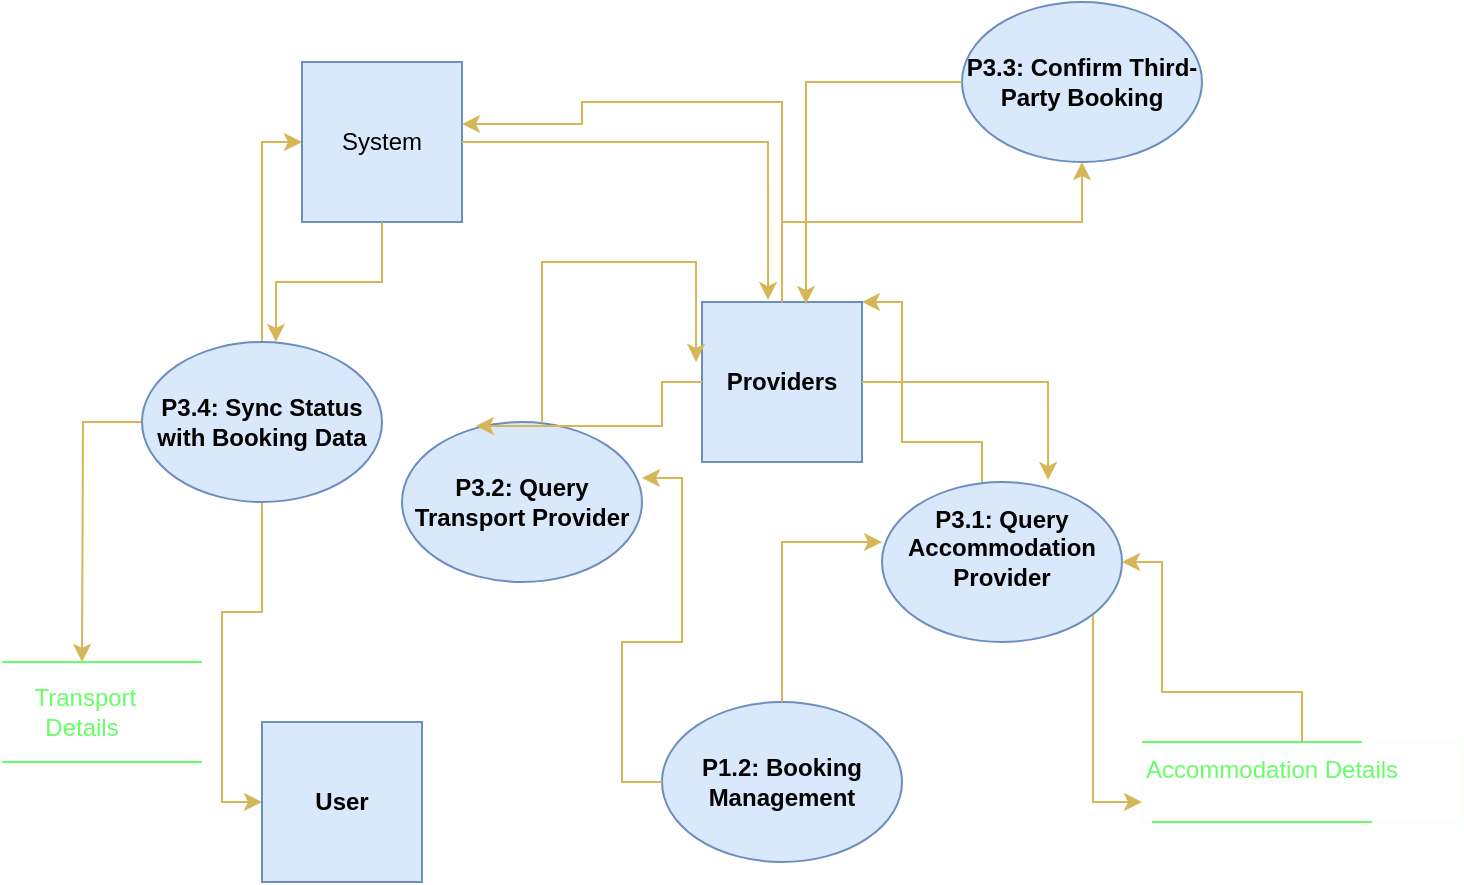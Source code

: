 <mxfile version="26.2.13">
  <diagram name="Page-1" id="3qZtqdcquCFcV4S7Fdgd">
    <mxGraphModel dx="874" dy="2085" grid="1" gridSize="10" guides="1" tooltips="1" connect="1" arrows="1" fold="1" page="1" pageScale="1" pageWidth="1169" pageHeight="1654" math="0" shadow="0">
      <root>
        <mxCell id="0" />
        <mxCell id="1" parent="0" />
        <mxCell id="1uN6SyRcfflf3LA_XtME-27" style="edgeStyle=orthogonalEdgeStyle;rounded=0;orthogonalLoop=1;jettySize=auto;html=1;entryX=0;entryY=0.5;entryDx=0;entryDy=0;fillColor=#fff2cc;strokeColor=#d6b656;" parent="1" source="1uN6SyRcfflf3LA_XtME-2" target="1uN6SyRcfflf3LA_XtME-25" edge="1">
          <mxGeometry relative="1" as="geometry" />
        </mxCell>
        <mxCell id="1uN6SyRcfflf3LA_XtME-45" style="edgeStyle=orthogonalEdgeStyle;rounded=0;orthogonalLoop=1;jettySize=auto;html=1;fillColor=#fff2cc;strokeColor=#d6b656;" parent="1" source="1uN6SyRcfflf3LA_XtME-2" edge="1">
          <mxGeometry relative="1" as="geometry">
            <mxPoint x="90" y="170" as="targetPoint" />
          </mxGeometry>
        </mxCell>
        <mxCell id="i5oc8GQ5xHpS2t8-Szg8-6" style="edgeStyle=orthogonalEdgeStyle;rounded=0;orthogonalLoop=1;jettySize=auto;html=1;entryX=0;entryY=0.5;entryDx=0;entryDy=0;fillColor=#fff2cc;strokeColor=#d6b656;" edge="1" parent="1" source="1uN6SyRcfflf3LA_XtME-2" target="i5oc8GQ5xHpS2t8-Szg8-1">
          <mxGeometry relative="1" as="geometry" />
        </mxCell>
        <mxCell id="1uN6SyRcfflf3LA_XtME-2" value="&lt;b&gt;P3.4: Sync Status with Booking Data&lt;/b&gt;" style="ellipse;whiteSpace=wrap;html=1;fillColor=#dae8fc;strokeColor=#6c8ebf;" parent="1" vertex="1">
          <mxGeometry x="120" y="10" width="120" height="80" as="geometry" />
        </mxCell>
        <mxCell id="1uN6SyRcfflf3LA_XtME-3" value="&lt;b&gt;P3.3: Confirm Third-Party Booking&lt;/b&gt;" style="ellipse;whiteSpace=wrap;html=1;fillColor=#dae8fc;strokeColor=#6c8ebf;" parent="1" vertex="1">
          <mxGeometry x="530" y="-160" width="120" height="80" as="geometry" />
        </mxCell>
        <mxCell id="1uN6SyRcfflf3LA_XtME-4" value="&lt;b&gt;P3.2: Query Transport Provider&lt;/b&gt;" style="ellipse;whiteSpace=wrap;html=1;fillColor=#dae8fc;strokeColor=#6c8ebf;" parent="1" vertex="1">
          <mxGeometry x="250" y="50" width="120" height="80" as="geometry" />
        </mxCell>
        <mxCell id="1uN6SyRcfflf3LA_XtME-15" style="edgeStyle=orthogonalEdgeStyle;rounded=0;orthogonalLoop=1;jettySize=auto;html=1;entryX=1;entryY=0.5;entryDx=0;entryDy=0;fillColor=#fff2cc;strokeColor=#d6b656;" parent="1" edge="1">
          <mxGeometry relative="1" as="geometry">
            <mxPoint x="540" y="90.559" as="sourcePoint" />
            <mxPoint x="480" y="-10" as="targetPoint" />
            <Array as="points">
              <mxPoint x="540" y="60" />
              <mxPoint x="500" y="60" />
              <mxPoint x="500" y="-10" />
            </Array>
          </mxGeometry>
        </mxCell>
        <mxCell id="1uN6SyRcfflf3LA_XtME-36" style="edgeStyle=orthogonalEdgeStyle;rounded=0;orthogonalLoop=1;jettySize=auto;html=1;entryX=0;entryY=0.75;entryDx=0;entryDy=0;fillColor=#fff2cc;strokeColor=#d6b656;" parent="1" target="1uN6SyRcfflf3LA_XtME-34" edge="1">
          <mxGeometry relative="1" as="geometry">
            <mxPoint x="570" y="120" as="sourcePoint" />
            <mxPoint x="580" y="240" as="targetPoint" />
          </mxGeometry>
        </mxCell>
        <mxCell id="1uN6SyRcfflf3LA_XtME-7" value="&#xa;P3.1: Query Accommodation Provider&#xa;&#xa;" style="ellipse;whiteSpace=wrap;html=1;fillColor=#dae8fc;strokeColor=#6c8ebf;fontStyle=1" parent="1" vertex="1">
          <mxGeometry x="490" y="80" width="120" height="80" as="geometry" />
        </mxCell>
        <mxCell id="1uN6SyRcfflf3LA_XtME-11" value="&lt;b&gt;P1.2: Booking Management&lt;/b&gt;" style="ellipse;whiteSpace=wrap;html=1;fillColor=#dae8fc;strokeColor=#6c8ebf;" parent="1" vertex="1">
          <mxGeometry x="380" y="190" width="120" height="80" as="geometry" />
        </mxCell>
        <mxCell id="1uN6SyRcfflf3LA_XtME-12" style="edgeStyle=orthogonalEdgeStyle;rounded=0;orthogonalLoop=1;jettySize=auto;html=1;entryX=0;entryY=0.375;entryDx=0;entryDy=0;entryPerimeter=0;fillColor=#fff2cc;strokeColor=#d6b656;" parent="1" source="1uN6SyRcfflf3LA_XtME-11" target="1uN6SyRcfflf3LA_XtME-7" edge="1">
          <mxGeometry relative="1" as="geometry" />
        </mxCell>
        <mxCell id="1uN6SyRcfflf3LA_XtME-13" style="edgeStyle=orthogonalEdgeStyle;rounded=0;orthogonalLoop=1;jettySize=auto;html=1;entryX=1;entryY=0.35;entryDx=0;entryDy=0;entryPerimeter=0;fillColor=#fff2cc;strokeColor=#d6b656;" parent="1" source="1uN6SyRcfflf3LA_XtME-11" target="1uN6SyRcfflf3LA_XtME-4" edge="1">
          <mxGeometry relative="1" as="geometry" />
        </mxCell>
        <mxCell id="1uN6SyRcfflf3LA_XtME-24" style="edgeStyle=orthogonalEdgeStyle;rounded=0;orthogonalLoop=1;jettySize=auto;html=1;fillColor=#fff2cc;strokeColor=#d6b656;" parent="1" source="1uN6SyRcfflf3LA_XtME-14" target="1uN6SyRcfflf3LA_XtME-3" edge="1">
          <mxGeometry relative="1" as="geometry">
            <Array as="points">
              <mxPoint x="590" y="-50" />
            </Array>
          </mxGeometry>
        </mxCell>
        <mxCell id="1uN6SyRcfflf3LA_XtME-14" value="&lt;b&gt;Providers&lt;/b&gt;" style="whiteSpace=wrap;html=1;aspect=fixed;fillColor=#dae8fc;strokeColor=#6c8ebf;" parent="1" vertex="1">
          <mxGeometry x="400" y="-10" width="80" height="80" as="geometry" />
        </mxCell>
        <mxCell id="1uN6SyRcfflf3LA_XtME-16" style="edgeStyle=orthogonalEdgeStyle;rounded=0;orthogonalLoop=1;jettySize=auto;html=1;entryX=-0.037;entryY=0.375;entryDx=0;entryDy=0;entryPerimeter=0;fillColor=#fff2cc;strokeColor=#d6b656;" parent="1" source="1uN6SyRcfflf3LA_XtME-4" target="1uN6SyRcfflf3LA_XtME-14" edge="1">
          <mxGeometry relative="1" as="geometry">
            <Array as="points">
              <mxPoint x="320" y="-30" />
            </Array>
          </mxGeometry>
        </mxCell>
        <mxCell id="1uN6SyRcfflf3LA_XtME-17" style="edgeStyle=orthogonalEdgeStyle;rounded=0;orthogonalLoop=1;jettySize=auto;html=1;entryX=0.308;entryY=0.025;entryDx=0;entryDy=0;entryPerimeter=0;fillColor=#fff2cc;strokeColor=#d6b656;" parent="1" source="1uN6SyRcfflf3LA_XtME-14" target="1uN6SyRcfflf3LA_XtME-4" edge="1">
          <mxGeometry relative="1" as="geometry" />
        </mxCell>
        <mxCell id="1uN6SyRcfflf3LA_XtME-18" style="edgeStyle=orthogonalEdgeStyle;rounded=0;orthogonalLoop=1;jettySize=auto;html=1;entryX=0.692;entryY=-0.012;entryDx=0;entryDy=0;entryPerimeter=0;fillColor=#fff2cc;strokeColor=#d6b656;" parent="1" source="1uN6SyRcfflf3LA_XtME-14" target="1uN6SyRcfflf3LA_XtME-7" edge="1">
          <mxGeometry relative="1" as="geometry" />
        </mxCell>
        <mxCell id="1uN6SyRcfflf3LA_XtME-21" style="edgeStyle=orthogonalEdgeStyle;rounded=0;orthogonalLoop=1;jettySize=auto;html=1;entryX=0.65;entryY=0.013;entryDx=0;entryDy=0;entryPerimeter=0;fillColor=#fff2cc;strokeColor=#d6b656;" parent="1" source="1uN6SyRcfflf3LA_XtME-3" target="1uN6SyRcfflf3LA_XtME-14" edge="1">
          <mxGeometry relative="1" as="geometry" />
        </mxCell>
        <mxCell id="1uN6SyRcfflf3LA_XtME-25" value="User" style="whiteSpace=wrap;html=1;aspect=fixed;fillColor=#dae8fc;strokeColor=#6c8ebf;fontStyle=1" parent="1" vertex="1">
          <mxGeometry x="180" y="200" width="80" height="80" as="geometry" />
        </mxCell>
        <mxCell id="1uN6SyRcfflf3LA_XtME-28" value="" style="endArrow=none;html=1;rounded=0;fillColor=#d5e8d4;strokeColor=#66FF66;fontColor=#66FF66;" parent="1" edge="1">
          <mxGeometry width="50" height="50" relative="1" as="geometry">
            <mxPoint x="620" y="210" as="sourcePoint" />
            <mxPoint x="730" y="210" as="targetPoint" />
          </mxGeometry>
        </mxCell>
        <mxCell id="1uN6SyRcfflf3LA_XtME-32" value="" style="endArrow=none;html=1;rounded=0;fillColor=#d5e8d4;strokeColor=#66FF66;fontColor=#66FF66;" parent="1" edge="1">
          <mxGeometry width="50" height="50" relative="1" as="geometry">
            <mxPoint x="625" y="250" as="sourcePoint" />
            <mxPoint x="735" y="250" as="targetPoint" />
          </mxGeometry>
        </mxCell>
        <mxCell id="1uN6SyRcfflf3LA_XtME-35" style="edgeStyle=orthogonalEdgeStyle;rounded=0;orthogonalLoop=1;jettySize=auto;html=1;entryX=1;entryY=0.5;entryDx=0;entryDy=0;fillColor=#fff2cc;strokeColor=#d6b656;" parent="1" source="1uN6SyRcfflf3LA_XtME-34" target="1uN6SyRcfflf3LA_XtME-7" edge="1">
          <mxGeometry relative="1" as="geometry">
            <Array as="points">
              <mxPoint x="700" y="185" />
              <mxPoint x="630" y="185" />
              <mxPoint x="630" y="120" />
            </Array>
          </mxGeometry>
        </mxCell>
        <mxCell id="1uN6SyRcfflf3LA_XtME-34" value="Accommodation Details" style="text;whiteSpace=wrap;html=1;strokeWidth=0;fillColor=none;strokeColor=#66FF66;fontColor=#66FF66;" parent="1" vertex="1">
          <mxGeometry x="620" y="210" width="160" height="40" as="geometry" />
        </mxCell>
        <mxCell id="1uN6SyRcfflf3LA_XtME-37" value="" style="endArrow=none;html=1;rounded=0;strokeColor=#66FF66;" parent="1" edge="1">
          <mxGeometry width="50" height="50" relative="1" as="geometry">
            <mxPoint x="50" y="170" as="sourcePoint" />
            <mxPoint x="150" y="170" as="targetPoint" />
          </mxGeometry>
        </mxCell>
        <mxCell id="1uN6SyRcfflf3LA_XtME-40" value="" style="endArrow=none;html=1;rounded=0;strokeColor=#66FF66;" parent="1" edge="1">
          <mxGeometry width="50" height="50" relative="1" as="geometry">
            <mxPoint x="50" y="220" as="sourcePoint" />
            <mxPoint x="150" y="220" as="targetPoint" />
          </mxGeometry>
        </mxCell>
        <mxCell id="1uN6SyRcfflf3LA_XtME-42" value="&amp;nbsp;Transport Details" style="text;html=1;align=center;verticalAlign=middle;whiteSpace=wrap;rounded=0;fontColor=#66FF66;strokeWidth=0;" parent="1" vertex="1">
          <mxGeometry x="60" y="180" width="60" height="30" as="geometry" />
        </mxCell>
        <mxCell id="i5oc8GQ5xHpS2t8-Szg8-1" value="System" style="whiteSpace=wrap;html=1;aspect=fixed;fillColor=#dae8fc;strokeColor=#6c8ebf;" vertex="1" parent="1">
          <mxGeometry x="200" y="-130" width="80" height="80" as="geometry" />
        </mxCell>
        <mxCell id="i5oc8GQ5xHpS2t8-Szg8-3" style="edgeStyle=orthogonalEdgeStyle;rounded=0;orthogonalLoop=1;jettySize=auto;html=1;entryX=0.558;entryY=0;entryDx=0;entryDy=0;entryPerimeter=0;fillColor=#fff2cc;strokeColor=#d6b656;" edge="1" parent="1" source="i5oc8GQ5xHpS2t8-Szg8-1" target="1uN6SyRcfflf3LA_XtME-2">
          <mxGeometry relative="1" as="geometry" />
        </mxCell>
        <mxCell id="i5oc8GQ5xHpS2t8-Szg8-4" style="edgeStyle=orthogonalEdgeStyle;rounded=0;orthogonalLoop=1;jettySize=auto;html=1;entryX=0.413;entryY=-0.012;entryDx=0;entryDy=0;entryPerimeter=0;fillColor=#fff2cc;strokeColor=#d6b656;" edge="1" parent="1" source="i5oc8GQ5xHpS2t8-Szg8-1" target="1uN6SyRcfflf3LA_XtME-14">
          <mxGeometry relative="1" as="geometry" />
        </mxCell>
        <mxCell id="i5oc8GQ5xHpS2t8-Szg8-5" style="edgeStyle=orthogonalEdgeStyle;rounded=0;orthogonalLoop=1;jettySize=auto;html=1;entryX=1;entryY=0.388;entryDx=0;entryDy=0;entryPerimeter=0;fillColor=#fff2cc;strokeColor=#d6b656;" edge="1" parent="1" source="1uN6SyRcfflf3LA_XtME-14" target="i5oc8GQ5xHpS2t8-Szg8-1">
          <mxGeometry relative="1" as="geometry">
            <Array as="points">
              <mxPoint x="440" y="-110" />
              <mxPoint x="340" y="-110" />
              <mxPoint x="340" y="-99" />
            </Array>
          </mxGeometry>
        </mxCell>
      </root>
    </mxGraphModel>
  </diagram>
</mxfile>
